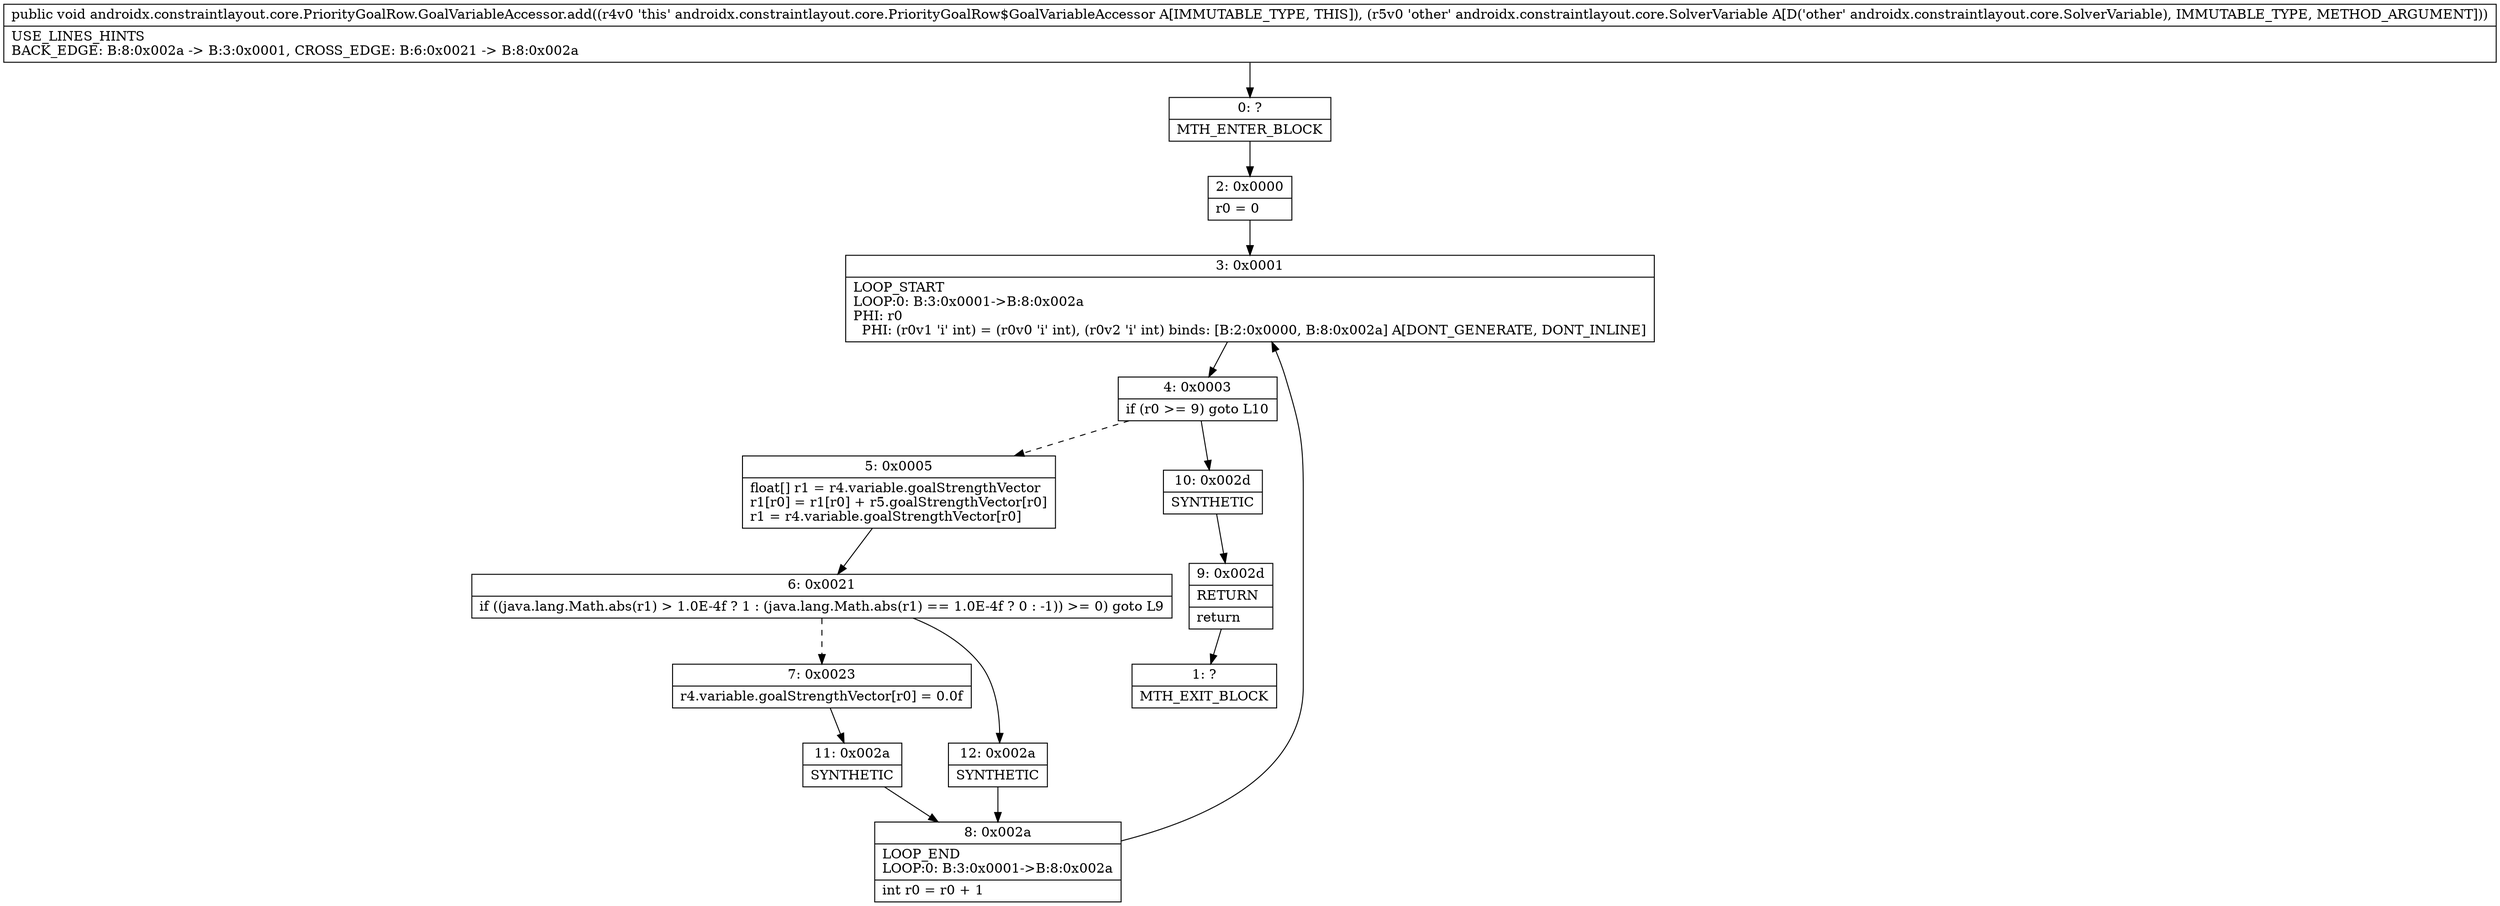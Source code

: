digraph "CFG forandroidx.constraintlayout.core.PriorityGoalRow.GoalVariableAccessor.add(Landroidx\/constraintlayout\/core\/SolverVariable;)V" {
Node_0 [shape=record,label="{0\:\ ?|MTH_ENTER_BLOCK\l}"];
Node_2 [shape=record,label="{2\:\ 0x0000|r0 = 0\l}"];
Node_3 [shape=record,label="{3\:\ 0x0001|LOOP_START\lLOOP:0: B:3:0x0001\-\>B:8:0x002a\lPHI: r0 \l  PHI: (r0v1 'i' int) = (r0v0 'i' int), (r0v2 'i' int) binds: [B:2:0x0000, B:8:0x002a] A[DONT_GENERATE, DONT_INLINE]\l}"];
Node_4 [shape=record,label="{4\:\ 0x0003|if (r0 \>= 9) goto L10\l}"];
Node_5 [shape=record,label="{5\:\ 0x0005|float[] r1 = r4.variable.goalStrengthVector\lr1[r0] = r1[r0] + r5.goalStrengthVector[r0]\lr1 = r4.variable.goalStrengthVector[r0]\l}"];
Node_6 [shape=record,label="{6\:\ 0x0021|if ((java.lang.Math.abs(r1) \> 1.0E\-4f ? 1 : (java.lang.Math.abs(r1) == 1.0E\-4f ? 0 : \-1)) \>= 0) goto L9\l}"];
Node_7 [shape=record,label="{7\:\ 0x0023|r4.variable.goalStrengthVector[r0] = 0.0f\l}"];
Node_11 [shape=record,label="{11\:\ 0x002a|SYNTHETIC\l}"];
Node_8 [shape=record,label="{8\:\ 0x002a|LOOP_END\lLOOP:0: B:3:0x0001\-\>B:8:0x002a\l|int r0 = r0 + 1\l}"];
Node_12 [shape=record,label="{12\:\ 0x002a|SYNTHETIC\l}"];
Node_10 [shape=record,label="{10\:\ 0x002d|SYNTHETIC\l}"];
Node_9 [shape=record,label="{9\:\ 0x002d|RETURN\l|return\l}"];
Node_1 [shape=record,label="{1\:\ ?|MTH_EXIT_BLOCK\l}"];
MethodNode[shape=record,label="{public void androidx.constraintlayout.core.PriorityGoalRow.GoalVariableAccessor.add((r4v0 'this' androidx.constraintlayout.core.PriorityGoalRow$GoalVariableAccessor A[IMMUTABLE_TYPE, THIS]), (r5v0 'other' androidx.constraintlayout.core.SolverVariable A[D('other' androidx.constraintlayout.core.SolverVariable), IMMUTABLE_TYPE, METHOD_ARGUMENT]))  | USE_LINES_HINTS\lBACK_EDGE: B:8:0x002a \-\> B:3:0x0001, CROSS_EDGE: B:6:0x0021 \-\> B:8:0x002a\l}"];
MethodNode -> Node_0;Node_0 -> Node_2;
Node_2 -> Node_3;
Node_3 -> Node_4;
Node_4 -> Node_5[style=dashed];
Node_4 -> Node_10;
Node_5 -> Node_6;
Node_6 -> Node_7[style=dashed];
Node_6 -> Node_12;
Node_7 -> Node_11;
Node_11 -> Node_8;
Node_8 -> Node_3;
Node_12 -> Node_8;
Node_10 -> Node_9;
Node_9 -> Node_1;
}

